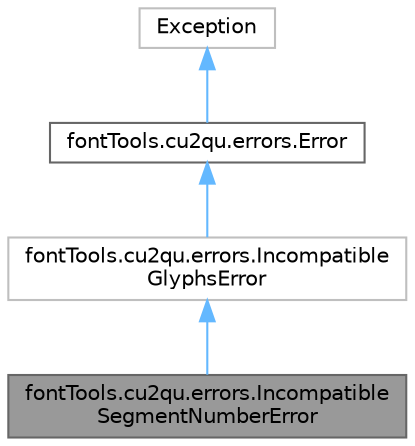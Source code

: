 digraph "fontTools.cu2qu.errors.IncompatibleSegmentNumberError"
{
 // LATEX_PDF_SIZE
  bgcolor="transparent";
  edge [fontname=Helvetica,fontsize=10,labelfontname=Helvetica,labelfontsize=10];
  node [fontname=Helvetica,fontsize=10,shape=box,height=0.2,width=0.4];
  Node1 [id="Node000001",label="fontTools.cu2qu.errors.Incompatible\lSegmentNumberError",height=0.2,width=0.4,color="gray40", fillcolor="grey60", style="filled", fontcolor="black",tooltip=" "];
  Node2 -> Node1 [id="edge4_Node000001_Node000002",dir="back",color="steelblue1",style="solid",tooltip=" "];
  Node2 [id="Node000002",label="fontTools.cu2qu.errors.Incompatible\lGlyphsError",height=0.2,width=0.4,color="grey75", fillcolor="white", style="filled",URL="$dd/d96/classfontTools_1_1cu2qu_1_1errors_1_1IncompatibleGlyphsError.html",tooltip=" "];
  Node3 -> Node2 [id="edge5_Node000002_Node000003",dir="back",color="steelblue1",style="solid",tooltip=" "];
  Node3 [id="Node000003",label="fontTools.cu2qu.errors.Error",height=0.2,width=0.4,color="gray40", fillcolor="white", style="filled",URL="$d0/d3c/classfontTools_1_1cu2qu_1_1errors_1_1Error.html",tooltip=" "];
  Node4 -> Node3 [id="edge6_Node000003_Node000004",dir="back",color="steelblue1",style="solid",tooltip=" "];
  Node4 [id="Node000004",label="Exception",height=0.2,width=0.4,color="grey75", fillcolor="white", style="filled",URL="$d4/d67/classException.html",tooltip=" "];
}
